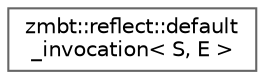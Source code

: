 digraph "Graphical Class Hierarchy"
{
 // LATEX_PDF_SIZE
  bgcolor="transparent";
  edge [fontname=Helvetica,fontsize=10,labelfontname=Helvetica,labelfontsize=10];
  node [fontname=Helvetica,fontsize=10,shape=box,height=0.2,width=0.4];
  rankdir="LR";
  Node0 [id="Node000000",label="zmbt::reflect::default\l_invocation\< S, E \>",height=0.2,width=0.4,color="grey40", fillcolor="white", style="filled",URL="$structzmbt_1_1reflect_1_1default__invocation.html",tooltip="Interface reflection metafunction."];
}
